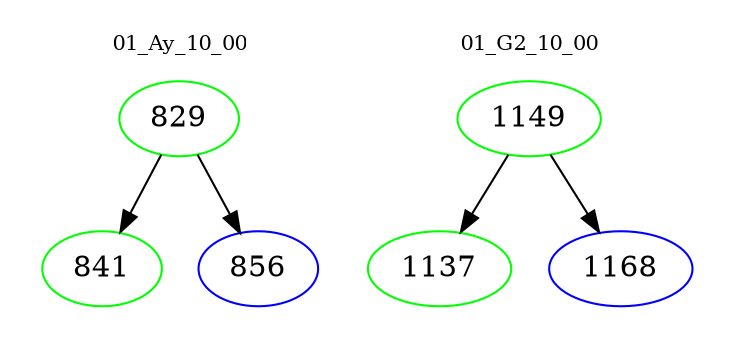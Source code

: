 digraph{
subgraph cluster_0 {
color = white
label = "01_Ay_10_00";
fontsize=10;
T0_829 [label="829", color="green"]
T0_829 -> T0_841 [color="black"]
T0_841 [label="841", color="green"]
T0_829 -> T0_856 [color="black"]
T0_856 [label="856", color="blue"]
}
subgraph cluster_1 {
color = white
label = "01_G2_10_00";
fontsize=10;
T1_1149 [label="1149", color="green"]
T1_1149 -> T1_1137 [color="black"]
T1_1137 [label="1137", color="green"]
T1_1149 -> T1_1168 [color="black"]
T1_1168 [label="1168", color="blue"]
}
}
